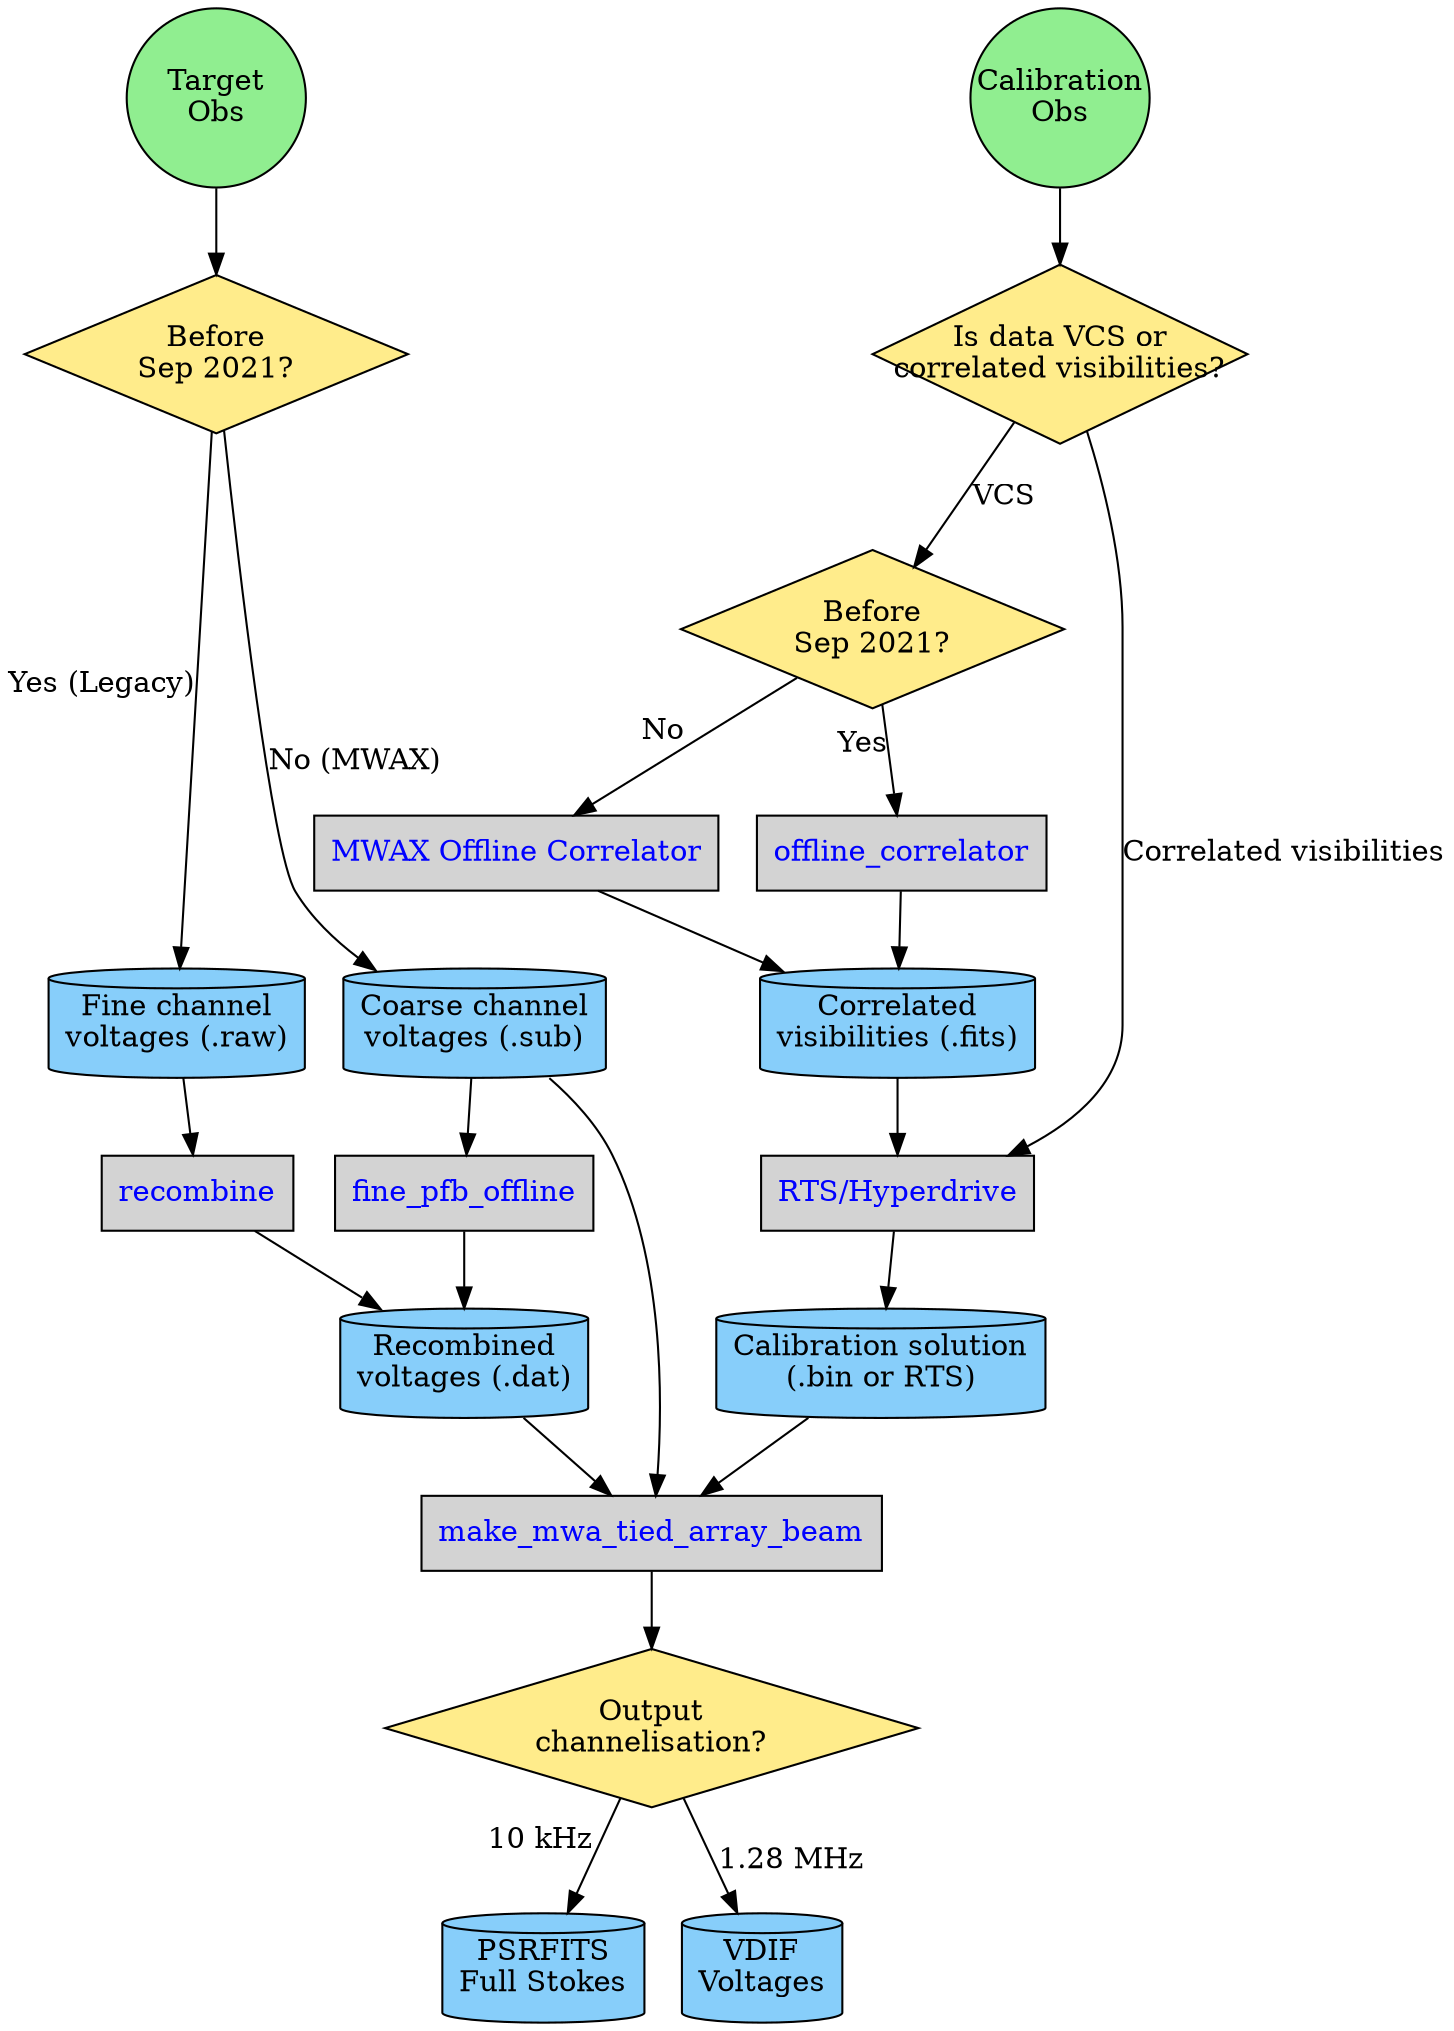 digraph overview {
    node [ shape=cylinder, style="filled" ];
    //splines = curved;

    targetobs [ label="Target\nObs", shape=circle, fixedsize=true, width=1.2, fillcolor=lightgreen ];
    calobs [ label="Calibration\nObs", shape=circle, fixedsize=true, width=1.2, fillcolor=lightgreen ];
    calvcs [ label="Is data VCS or\ncorrelated visibilities?", shape=diamond, fillcolor=lightgoldenrod1, fixedsize=true, width=2.5, height=1.2 ];
    date [ label="Before\nSep 2021?", shape=diamond, fillcolor=lightgoldenrod1 ];
    date2 [ label="Before\nSep 2021?", shape=diamond, fillcolor=lightgoldenrod1 ];
    raw [ label="Fine channel\nvoltages (.raw)", fillcolor=lightskyblue ];
    sub [ label="Coarse channel\nvoltages (.sub)", fillcolor=lightskyblue ];
    dat [ label="Recombined\nvoltages (.dat)", fillcolor=lightskyblue ];
    vis [ label="Correlated\nvisibilities (.fits)", fillcolor=lightskyblue ];
    outputchannelisation [ label="Output\nchannelisation?", shape=diamond, fillcolor=lightgoldenrod1 ];
    psrfits [ label="PSRFITS\nFull Stokes", fillcolor=lightskyblue ];
    vdif [ label="VDIF\nVoltages", fillcolor=lightskyblue ];
    calsol [ label="Calibration solution\n(.bin or RTS)", fillcolor=lightskyblue ];
    recombine [ label="recombine", shape=record, href="https://github.com/ICRAR/mwa-voltage.git", fontcolor=blue ];
    tiedarray [ label="make_mwa_tied_array_beam", shape=record, href="@ref applicationsmakemwatiedarraybeam", fontcolor=blue ];
    rts [ label="RTS/Hyperdrive", shape=record, href="@ref usersguidecalibration", fontcolor=blue ];
    targetobs -> date;
    date -> raw [ xlabel="Yes (Legacy)" ];
    date -> sub [ label="No (MWAX)" ];
    sub -> tiedarray;

    offlinepfb [ label="fine_pfb_offline", shape=record, href="@ref applicationsfinepfboffline", fontcolor=blue ];
    offlinecorrlegacy [ label="offline_correlator", shape=record, href="@ref applicationsofflinecorrelator", fontcolor=blue ];
    offlinecorrmwax [ label="MWAX Offline Correlator", shape=record, href="https://wiki.mwatelescope.org/display/MP/MWAX+Offline+Correlator", fontcolor=blue ];

    raw -> recombine -> dat;
    sub -> offlinepfb -> dat;
    dat -> tiedarray -> outputchannelisation;
    outputchannelisation -> psrfits [ xlabel="10 kHz" ];
    outputchannelisation -> vdif [ label="1.28 MHz" ];
    calsol -> tiedarray;
    calobs -> calvcs;
    calvcs -> date2 [ label="VCS" ];
    date2 -> offlinecorrlegacy [ xlabel="Yes" ];
    date2 -> offlinecorrmwax [ xlabel="No" ];
    offlinecorrlegacy -> vis;
    offlinecorrmwax -> vis;
    calvcs -> rts [ label="Correlated visibilities" ];
    vis -> rts -> calsol;

    {rank = same; targetobs; calobs; }
    {rank = same; date; calvcs; }
    {rank = same; raw; sub;}
    {rank = same; dat; calsol;}
}
